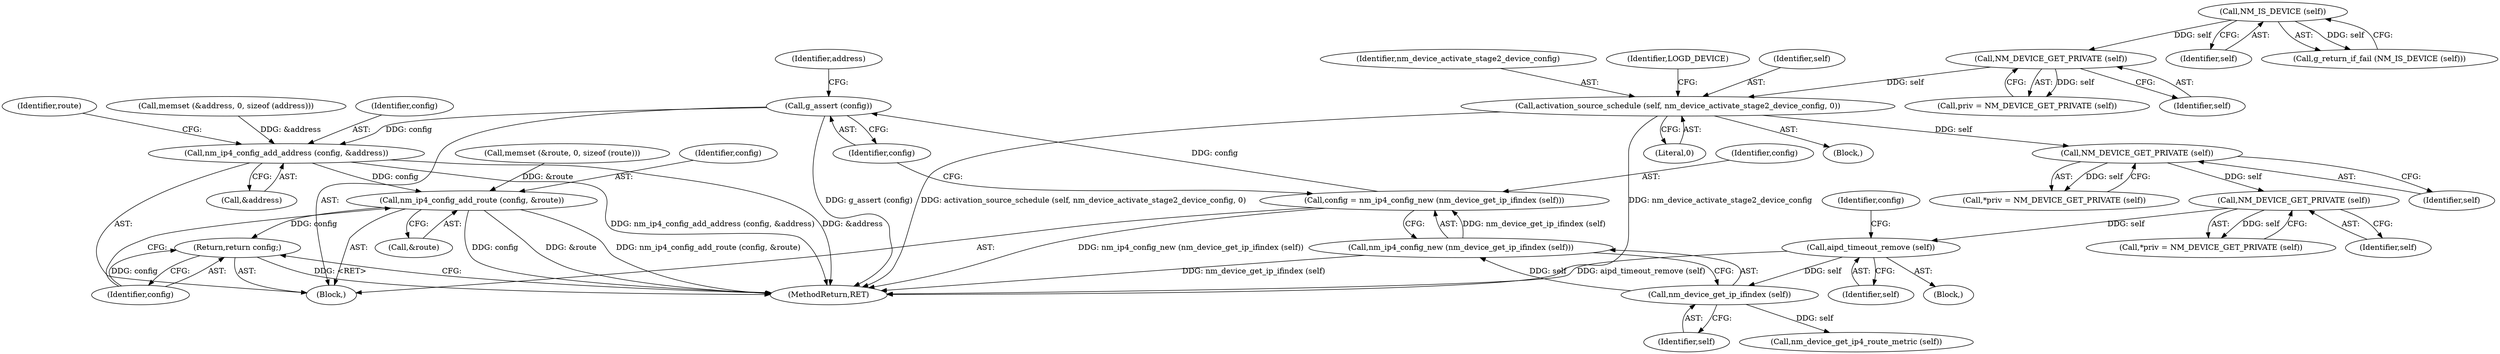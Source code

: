 digraph "0_NetworkManager_d5fc88e573fa58b93034b04d35a2454f5d28cad9@API" {
"1003981" [label="(Call,g_assert (config))"];
"1003976" [label="(Call,config = nm_ip4_config_new (nm_device_get_ip_ifindex (self)))"];
"1003978" [label="(Call,nm_ip4_config_new (nm_device_get_ip_ifindex (self)))"];
"1003979" [label="(Call,nm_device_get_ip_ifindex (self))"];
"1003967" [label="(Call,aipd_timeout_remove (self))"];
"1003928" [label="(Call,NM_DEVICE_GET_PRIVATE (self))"];
"1003908" [label="(Call,NM_DEVICE_GET_PRIVATE (self))"];
"1003897" [label="(Call,activation_source_schedule (self, nm_device_activate_stage2_device_config, 0))"];
"1003891" [label="(Call,NM_DEVICE_GET_PRIVATE (self))"];
"1003887" [label="(Call,NM_IS_DEVICE (self))"];
"1004004" [label="(Call,nm_ip4_config_add_address (config, &address))"];
"1004036" [label="(Call,nm_ip4_config_add_route (config, &route))"];
"1004040" [label="(Return,return config;)"];
"1003968" [label="(Identifier,self)"];
"1003888" [label="(Identifier,self)"];
"1003929" [label="(Identifier,self)"];
"1003982" [label="(Identifier,config)"];
"1003926" [label="(Call,*priv = NM_DEVICE_GET_PRIVATE (self))"];
"1003892" [label="(Identifier,self)"];
"1003985" [label="(Identifier,address)"];
"1003902" [label="(Identifier,LOGD_DEVICE)"];
"1004010" [label="(Identifier,route)"];
"1003908" [label="(Call,NM_DEVICE_GET_PRIVATE (self))"];
"1003887" [label="(Call,NM_IS_DEVICE (self))"];
"1003924" [label="(Block,)"];
"1003981" [label="(Call,g_assert (config))"];
"1003889" [label="(Call,priv = NM_DEVICE_GET_PRIVATE (self))"];
"1004040" [label="(Return,return config;)"];
"1003980" [label="(Identifier,self)"];
"1003900" [label="(Literal,0)"];
"1003909" [label="(Identifier,self)"];
"1003978" [label="(Call,nm_ip4_config_new (nm_device_get_ip_ifindex (self)))"];
"1003886" [label="(Call,g_return_if_fail (NM_IS_DEVICE (self)))"];
"1004038" [label="(Call,&route)"];
"1003928" [label="(Call,NM_DEVICE_GET_PRIVATE (self))"];
"1004008" [label="(Call,memset (&route, 0, sizeof (route)))"];
"1003977" [label="(Identifier,config)"];
"1004004" [label="(Call,nm_ip4_config_add_address (config, &address))"];
"1003983" [label="(Call,memset (&address, 0, sizeof (address)))"];
"1003972" [label="(Identifier,config)"];
"1003898" [label="(Identifier,self)"];
"1004037" [label="(Identifier,config)"];
"1004005" [label="(Identifier,config)"];
"1003891" [label="(Call,NM_DEVICE_GET_PRIVATE (self))"];
"1004036" [label="(Call,nm_ip4_config_add_route (config, &route))"];
"1003979" [label="(Call,nm_device_get_ip_ifindex (self))"];
"1003884" [label="(Block,)"];
"1003906" [label="(Call,*priv = NM_DEVICE_GET_PRIVATE (self))"];
"1004006" [label="(Call,&address)"];
"1003899" [label="(Identifier,nm_device_activate_stage2_device_config)"];
"1004041" [label="(Identifier,config)"];
"1003967" [label="(Call,aipd_timeout_remove (self))"];
"1003897" [label="(Call,activation_source_schedule (self, nm_device_activate_stage2_device_config, 0))"];
"1003969" [label="(Block,)"];
"1004034" [label="(Call,nm_device_get_ip4_route_metric (self))"];
"1003976" [label="(Call,config = nm_ip4_config_new (nm_device_get_ip_ifindex (self)))"];
"1007368" [label="(MethodReturn,RET)"];
"1003981" -> "1003969"  [label="AST: "];
"1003981" -> "1003982"  [label="CFG: "];
"1003982" -> "1003981"  [label="AST: "];
"1003985" -> "1003981"  [label="CFG: "];
"1003981" -> "1007368"  [label="DDG: g_assert (config)"];
"1003976" -> "1003981"  [label="DDG: config"];
"1003981" -> "1004004"  [label="DDG: config"];
"1003976" -> "1003969"  [label="AST: "];
"1003976" -> "1003978"  [label="CFG: "];
"1003977" -> "1003976"  [label="AST: "];
"1003978" -> "1003976"  [label="AST: "];
"1003982" -> "1003976"  [label="CFG: "];
"1003976" -> "1007368"  [label="DDG: nm_ip4_config_new (nm_device_get_ip_ifindex (self))"];
"1003978" -> "1003976"  [label="DDG: nm_device_get_ip_ifindex (self)"];
"1003978" -> "1003979"  [label="CFG: "];
"1003979" -> "1003978"  [label="AST: "];
"1003978" -> "1007368"  [label="DDG: nm_device_get_ip_ifindex (self)"];
"1003979" -> "1003978"  [label="DDG: self"];
"1003979" -> "1003980"  [label="CFG: "];
"1003980" -> "1003979"  [label="AST: "];
"1003967" -> "1003979"  [label="DDG: self"];
"1003979" -> "1004034"  [label="DDG: self"];
"1003967" -> "1003924"  [label="AST: "];
"1003967" -> "1003968"  [label="CFG: "];
"1003968" -> "1003967"  [label="AST: "];
"1003972" -> "1003967"  [label="CFG: "];
"1003967" -> "1007368"  [label="DDG: aipd_timeout_remove (self)"];
"1003928" -> "1003967"  [label="DDG: self"];
"1003928" -> "1003926"  [label="AST: "];
"1003928" -> "1003929"  [label="CFG: "];
"1003929" -> "1003928"  [label="AST: "];
"1003926" -> "1003928"  [label="CFG: "];
"1003928" -> "1003926"  [label="DDG: self"];
"1003908" -> "1003928"  [label="DDG: self"];
"1003908" -> "1003906"  [label="AST: "];
"1003908" -> "1003909"  [label="CFG: "];
"1003909" -> "1003908"  [label="AST: "];
"1003906" -> "1003908"  [label="CFG: "];
"1003908" -> "1003906"  [label="DDG: self"];
"1003897" -> "1003908"  [label="DDG: self"];
"1003897" -> "1003884"  [label="AST: "];
"1003897" -> "1003900"  [label="CFG: "];
"1003898" -> "1003897"  [label="AST: "];
"1003899" -> "1003897"  [label="AST: "];
"1003900" -> "1003897"  [label="AST: "];
"1003902" -> "1003897"  [label="CFG: "];
"1003897" -> "1007368"  [label="DDG: activation_source_schedule (self, nm_device_activate_stage2_device_config, 0)"];
"1003897" -> "1007368"  [label="DDG: nm_device_activate_stage2_device_config"];
"1003891" -> "1003897"  [label="DDG: self"];
"1003891" -> "1003889"  [label="AST: "];
"1003891" -> "1003892"  [label="CFG: "];
"1003892" -> "1003891"  [label="AST: "];
"1003889" -> "1003891"  [label="CFG: "];
"1003891" -> "1003889"  [label="DDG: self"];
"1003887" -> "1003891"  [label="DDG: self"];
"1003887" -> "1003886"  [label="AST: "];
"1003887" -> "1003888"  [label="CFG: "];
"1003888" -> "1003887"  [label="AST: "];
"1003886" -> "1003887"  [label="CFG: "];
"1003887" -> "1003886"  [label="DDG: self"];
"1004004" -> "1003969"  [label="AST: "];
"1004004" -> "1004006"  [label="CFG: "];
"1004005" -> "1004004"  [label="AST: "];
"1004006" -> "1004004"  [label="AST: "];
"1004010" -> "1004004"  [label="CFG: "];
"1004004" -> "1007368"  [label="DDG: &address"];
"1004004" -> "1007368"  [label="DDG: nm_ip4_config_add_address (config, &address)"];
"1003983" -> "1004004"  [label="DDG: &address"];
"1004004" -> "1004036"  [label="DDG: config"];
"1004036" -> "1003969"  [label="AST: "];
"1004036" -> "1004038"  [label="CFG: "];
"1004037" -> "1004036"  [label="AST: "];
"1004038" -> "1004036"  [label="AST: "];
"1004041" -> "1004036"  [label="CFG: "];
"1004036" -> "1007368"  [label="DDG: &route"];
"1004036" -> "1007368"  [label="DDG: nm_ip4_config_add_route (config, &route)"];
"1004036" -> "1007368"  [label="DDG: config"];
"1004008" -> "1004036"  [label="DDG: &route"];
"1004036" -> "1004040"  [label="DDG: config"];
"1004040" -> "1003969"  [label="AST: "];
"1004040" -> "1004041"  [label="CFG: "];
"1004041" -> "1004040"  [label="AST: "];
"1007368" -> "1004040"  [label="CFG: "];
"1004040" -> "1007368"  [label="DDG: <RET>"];
"1004041" -> "1004040"  [label="DDG: config"];
}
